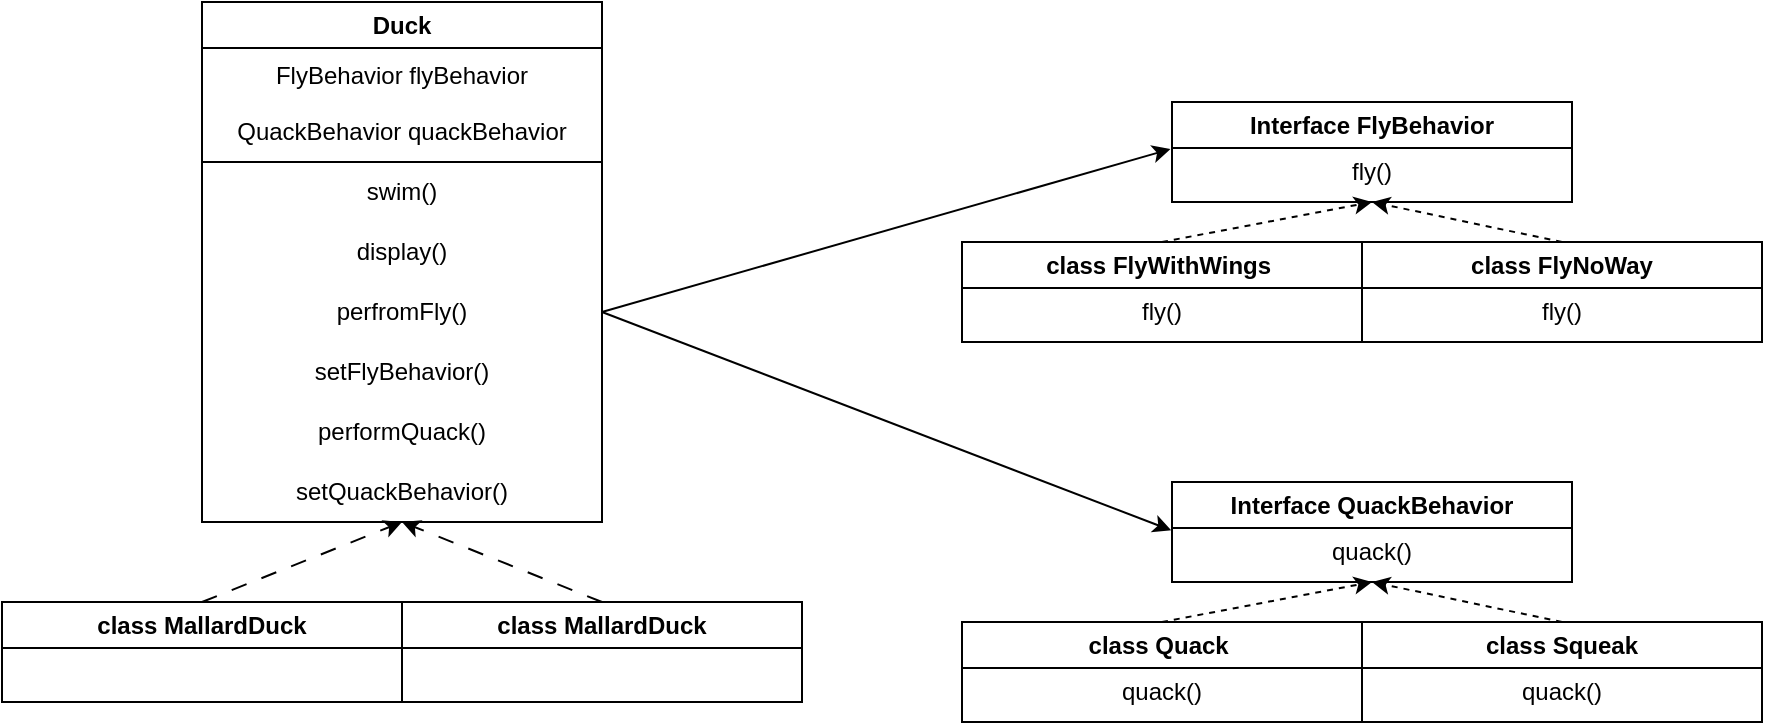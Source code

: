 <mxfile version="14.9.6" type="device"><diagram name="Page-1" id="GVCIVrlVbz9vW20AKifj"><mxGraphModel dx="1796" dy="1825" grid="1" gridSize="10" guides="1" tooltips="1" connect="1" arrows="1" fold="1" page="1" pageScale="1" pageWidth="850" pageHeight="1100" math="0" shadow="0"><root><mxCell id="0"/><mxCell id="1" parent="0"/><mxCell id="P2EI0WDIJV-5pprkO7rr-18" value="Duck" style="swimlane;whiteSpace=wrap;html=1;" parent="1" vertex="1"><mxGeometry x="-60" y="-80" width="200" height="260" as="geometry"><mxRectangle x="120" y="120" width="140" height="20" as="alternateBounds"/></mxGeometry></mxCell><mxCell id="P2EI0WDIJV-5pprkO7rr-22" value="" style="rounded=0;whiteSpace=wrap;html=1;fillColor=default;strokeColor=default;" parent="P2EI0WDIJV-5pprkO7rr-18" vertex="1"><mxGeometry y="23" width="200" height="57" as="geometry"/></mxCell><mxCell id="P2EI0WDIJV-5pprkO7rr-24" value="" style="rounded=0;whiteSpace=wrap;html=1;" parent="P2EI0WDIJV-5pprkO7rr-18" vertex="1"><mxGeometry y="80" width="200" height="180" as="geometry"/></mxCell><mxCell id="P2EI0WDIJV-5pprkO7rr-25" value="FlyBehavior flyBehavior" style="text;html=1;strokeColor=none;fillColor=none;align=center;verticalAlign=middle;whiteSpace=wrap;rounded=0;" parent="P2EI0WDIJV-5pprkO7rr-18" vertex="1"><mxGeometry y="23" width="200" height="27" as="geometry"/></mxCell><mxCell id="P2EI0WDIJV-5pprkO7rr-27" value="QuackBehavior quackBehavior" style="text;html=1;strokeColor=none;fillColor=none;align=center;verticalAlign=middle;whiteSpace=wrap;rounded=0;" parent="P2EI0WDIJV-5pprkO7rr-18" vertex="1"><mxGeometry y="50" width="200" height="30" as="geometry"/></mxCell><mxCell id="P2EI0WDIJV-5pprkO7rr-28" value="swim()" style="text;html=1;strokeColor=none;fillColor=none;align=center;verticalAlign=middle;whiteSpace=wrap;rounded=0;" parent="P2EI0WDIJV-5pprkO7rr-18" vertex="1"><mxGeometry y="80" width="200" height="30" as="geometry"/></mxCell><mxCell id="P2EI0WDIJV-5pprkO7rr-29" value="display()" style="text;html=1;strokeColor=none;fillColor=none;align=center;verticalAlign=middle;whiteSpace=wrap;rounded=0;" parent="P2EI0WDIJV-5pprkO7rr-18" vertex="1"><mxGeometry y="110" width="200" height="30" as="geometry"/></mxCell><mxCell id="P2EI0WDIJV-5pprkO7rr-30" value="perfromFly()" style="text;html=1;strokeColor=none;fillColor=none;align=center;verticalAlign=middle;whiteSpace=wrap;rounded=0;" parent="P2EI0WDIJV-5pprkO7rr-18" vertex="1"><mxGeometry y="140" width="200" height="30" as="geometry"/></mxCell><mxCell id="P2EI0WDIJV-5pprkO7rr-31" value="setFlyBehavior()" style="text;html=1;strokeColor=none;fillColor=none;align=center;verticalAlign=middle;whiteSpace=wrap;rounded=0;" parent="P2EI0WDIJV-5pprkO7rr-18" vertex="1"><mxGeometry y="170" width="200" height="30" as="geometry"/></mxCell><mxCell id="P2EI0WDIJV-5pprkO7rr-32" value="performQuack()" style="text;html=1;strokeColor=none;fillColor=none;align=center;verticalAlign=middle;whiteSpace=wrap;rounded=0;" parent="P2EI0WDIJV-5pprkO7rr-18" vertex="1"><mxGeometry y="200" width="200" height="30" as="geometry"/></mxCell><mxCell id="P2EI0WDIJV-5pprkO7rr-33" value="setQuackBehavior()" style="text;html=1;strokeColor=none;fillColor=none;align=center;verticalAlign=middle;whiteSpace=wrap;rounded=0;" parent="P2EI0WDIJV-5pprkO7rr-18" vertex="1"><mxGeometry y="230" width="200" height="30" as="geometry"/></mxCell><mxCell id="P2EI0WDIJV-5pprkO7rr-35" value="Interface FlyBehavior" style="swimlane;whiteSpace=wrap;html=1;" parent="1" vertex="1"><mxGeometry x="425" y="-30" width="200" height="50" as="geometry"><mxRectangle x="120" y="120" width="140" height="20" as="alternateBounds"/></mxGeometry></mxCell><mxCell id="P2EI0WDIJV-5pprkO7rr-48" value="fly()" style="text;html=1;strokeColor=none;fillColor=none;align=center;verticalAlign=middle;whiteSpace=wrap;rounded=0;" parent="P2EI0WDIJV-5pprkO7rr-35" vertex="1"><mxGeometry y="20" width="200" height="30" as="geometry"/></mxCell><mxCell id="P2EI0WDIJV-5pprkO7rr-49" value="class FlyWithWings&lt;span style=&quot;white-space: pre;&quot;&gt; &lt;/span&gt;" style="swimlane;whiteSpace=wrap;html=1;" parent="1" vertex="1"><mxGeometry x="320" y="40" width="200" height="50" as="geometry"><mxRectangle x="120" y="120" width="140" height="20" as="alternateBounds"/></mxGeometry></mxCell><mxCell id="P2EI0WDIJV-5pprkO7rr-50" value="fly()" style="text;html=1;strokeColor=none;fillColor=none;align=center;verticalAlign=middle;whiteSpace=wrap;rounded=0;" parent="P2EI0WDIJV-5pprkO7rr-49" vertex="1"><mxGeometry y="20" width="200" height="30" as="geometry"/></mxCell><mxCell id="P2EI0WDIJV-5pprkO7rr-51" value="class FlyNoWay" style="swimlane;whiteSpace=wrap;html=1;" parent="1" vertex="1"><mxGeometry x="520" y="40" width="200" height="50" as="geometry"><mxRectangle x="120" y="120" width="140" height="20" as="alternateBounds"/></mxGeometry></mxCell><mxCell id="P2EI0WDIJV-5pprkO7rr-52" value="fly()" style="text;html=1;strokeColor=none;fillColor=none;align=center;verticalAlign=middle;whiteSpace=wrap;rounded=0;" parent="P2EI0WDIJV-5pprkO7rr-51" vertex="1"><mxGeometry y="20" width="200" height="30" as="geometry"/></mxCell><mxCell id="P2EI0WDIJV-5pprkO7rr-53" value="Interface QuackBehavior" style="swimlane;whiteSpace=wrap;html=1;" parent="1" vertex="1"><mxGeometry x="425" y="160" width="200" height="50" as="geometry"><mxRectangle x="120" y="120" width="140" height="20" as="alternateBounds"/></mxGeometry></mxCell><mxCell id="P2EI0WDIJV-5pprkO7rr-54" value="quack()" style="text;html=1;strokeColor=none;fillColor=none;align=center;verticalAlign=middle;whiteSpace=wrap;rounded=0;" parent="P2EI0WDIJV-5pprkO7rr-53" vertex="1"><mxGeometry y="20" width="200" height="30" as="geometry"/></mxCell><mxCell id="P2EI0WDIJV-5pprkO7rr-55" value="class Quack&lt;span style=&quot;white-space: pre;&quot;&gt; &lt;/span&gt;" style="swimlane;whiteSpace=wrap;html=1;" parent="1" vertex="1"><mxGeometry x="320" y="230" width="200" height="50" as="geometry"><mxRectangle x="120" y="120" width="140" height="20" as="alternateBounds"/></mxGeometry></mxCell><mxCell id="P2EI0WDIJV-5pprkO7rr-56" value="quack()" style="text;html=1;strokeColor=none;fillColor=none;align=center;verticalAlign=middle;whiteSpace=wrap;rounded=0;" parent="P2EI0WDIJV-5pprkO7rr-55" vertex="1"><mxGeometry y="20" width="200" height="30" as="geometry"/></mxCell><mxCell id="P2EI0WDIJV-5pprkO7rr-57" value="class Squeak" style="swimlane;whiteSpace=wrap;html=1;" parent="1" vertex="1"><mxGeometry x="520" y="230" width="200" height="50" as="geometry"><mxRectangle x="120" y="120" width="140" height="20" as="alternateBounds"/></mxGeometry></mxCell><mxCell id="P2EI0WDIJV-5pprkO7rr-58" value="quack()" style="text;html=1;strokeColor=none;fillColor=none;align=center;verticalAlign=middle;whiteSpace=wrap;rounded=0;" parent="P2EI0WDIJV-5pprkO7rr-57" vertex="1"><mxGeometry y="20" width="200" height="30" as="geometry"/></mxCell><mxCell id="P2EI0WDIJV-5pprkO7rr-59" value="" style="endArrow=classic;html=1;rounded=0;exitX=1;exitY=0.5;exitDx=0;exitDy=0;entryX=-0.004;entryY=0.118;entryDx=0;entryDy=0;entryPerimeter=0;" parent="1" source="P2EI0WDIJV-5pprkO7rr-30" target="P2EI0WDIJV-5pprkO7rr-48" edge="1"><mxGeometry width="50" height="50" relative="1" as="geometry"><mxPoint x="180" y="250" as="sourcePoint"/><mxPoint x="310" y="70" as="targetPoint"/></mxGeometry></mxCell><mxCell id="P2EI0WDIJV-5pprkO7rr-60" value="" style="endArrow=classic;html=1;rounded=0;exitX=1;exitY=0.5;exitDx=0;exitDy=0;entryX=-0.002;entryY=0.139;entryDx=0;entryDy=0;entryPerimeter=0;" parent="1" source="P2EI0WDIJV-5pprkO7rr-30" target="P2EI0WDIJV-5pprkO7rr-54" edge="1"><mxGeometry width="50" height="50" relative="1" as="geometry"><mxPoint x="270" y="195" as="sourcePoint"/><mxPoint x="320" y="80" as="targetPoint"/></mxGeometry></mxCell><mxCell id="P2EI0WDIJV-5pprkO7rr-61" value="" style="endArrow=classic;html=1;rounded=0;exitX=0.5;exitY=0;exitDx=0;exitDy=0;entryX=0.5;entryY=1;entryDx=0;entryDy=0;dashed=1;" parent="1" source="P2EI0WDIJV-5pprkO7rr-49" target="P2EI0WDIJV-5pprkO7rr-48" edge="1"><mxGeometry width="50" height="50" relative="1" as="geometry"><mxPoint x="130" y="150" as="sourcePoint"/><mxPoint x="180" y="100" as="targetPoint"/></mxGeometry></mxCell><mxCell id="P2EI0WDIJV-5pprkO7rr-62" value="" style="endArrow=classic;html=1;rounded=0;exitX=0.5;exitY=0;exitDx=0;exitDy=0;entryX=0.5;entryY=1;entryDx=0;entryDy=0;dashed=1;" parent="1" source="P2EI0WDIJV-5pprkO7rr-51" target="P2EI0WDIJV-5pprkO7rr-48" edge="1"><mxGeometry width="50" height="50" relative="1" as="geometry"><mxPoint x="430" y="50" as="sourcePoint"/><mxPoint x="535" y="30" as="targetPoint"/></mxGeometry></mxCell><mxCell id="P2EI0WDIJV-5pprkO7rr-64" value="" style="endArrow=classic;html=1;rounded=0;exitX=0.5;exitY=0;exitDx=0;exitDy=0;entryX=0.5;entryY=1;entryDx=0;entryDy=0;dashed=1;" parent="1" source="P2EI0WDIJV-5pprkO7rr-57" target="P2EI0WDIJV-5pprkO7rr-54" edge="1"><mxGeometry width="50" height="50" relative="1" as="geometry"><mxPoint x="630" y="50" as="sourcePoint"/><mxPoint x="535" y="30" as="targetPoint"/></mxGeometry></mxCell><mxCell id="P2EI0WDIJV-5pprkO7rr-65" value="" style="endArrow=classic;html=1;rounded=0;exitX=0.5;exitY=0;exitDx=0;exitDy=0;entryX=0.5;entryY=1;entryDx=0;entryDy=0;dashed=1;" parent="1" source="P2EI0WDIJV-5pprkO7rr-55" target="P2EI0WDIJV-5pprkO7rr-54" edge="1"><mxGeometry width="50" height="50" relative="1" as="geometry"><mxPoint x="630" y="240" as="sourcePoint"/><mxPoint x="535" y="220" as="targetPoint"/></mxGeometry></mxCell><mxCell id="P2EI0WDIJV-5pprkO7rr-67" value="class MallardDuck" style="swimlane;whiteSpace=wrap;html=1;" parent="1" vertex="1"><mxGeometry x="-160" y="220" width="200" height="50" as="geometry"><mxRectangle x="120" y="120" width="140" height="20" as="alternateBounds"/></mxGeometry></mxCell><mxCell id="P2EI0WDIJV-5pprkO7rr-69" value="class MallardDuck" style="swimlane;whiteSpace=wrap;html=1;" parent="1" vertex="1"><mxGeometry x="40" y="220" width="200" height="50" as="geometry"><mxRectangle x="120" y="120" width="140" height="20" as="alternateBounds"/></mxGeometry></mxCell><mxCell id="P2EI0WDIJV-5pprkO7rr-70" value="" style="endArrow=classic;html=1;rounded=0;exitX=0.5;exitY=0;exitDx=0;exitDy=0;entryX=0.5;entryY=1;entryDx=0;entryDy=0;dashed=1;dashPattern=8 8;" parent="1" source="P2EI0WDIJV-5pprkO7rr-67" target="P2EI0WDIJV-5pprkO7rr-33" edge="1"><mxGeometry width="50" height="50" relative="1" as="geometry"><mxPoint x="60" y="150" as="sourcePoint"/><mxPoint x="110" y="100" as="targetPoint"/></mxGeometry></mxCell><mxCell id="P2EI0WDIJV-5pprkO7rr-71" value="" style="endArrow=classic;html=1;rounded=0;exitX=0.5;exitY=0;exitDx=0;exitDy=0;entryX=0.5;entryY=1;entryDx=0;entryDy=0;dashed=1;dashPattern=8 8;" parent="1" source="P2EI0WDIJV-5pprkO7rr-69" target="P2EI0WDIJV-5pprkO7rr-33" edge="1"><mxGeometry width="50" height="50" relative="1" as="geometry"><mxPoint x="-50" y="230" as="sourcePoint"/><mxPoint x="50" y="190" as="targetPoint"/></mxGeometry></mxCell></root></mxGraphModel></diagram></mxfile>
